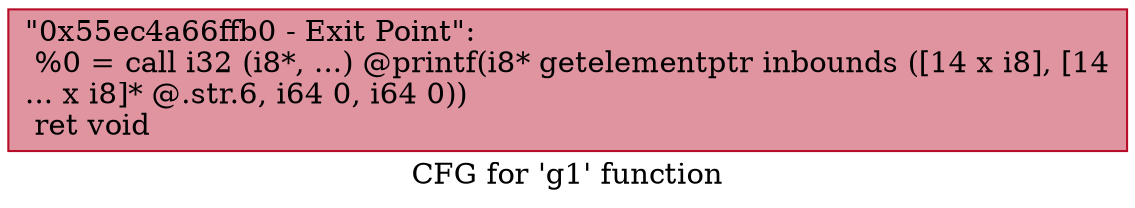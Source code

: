digraph "CFG for 'g1' function" {
	label="CFG for 'g1' function";

	Node0x55ec4a66ffb0 [shape=record,color="#b70d28ff", style=filled, fillcolor="#b70d2870",label="{\"0x55ec4a66ffb0 - Exit Point\":\l  %0 = call i32 (i8*, ...) @printf(i8* getelementptr inbounds ([14 x i8], [14\l... x i8]* @.str.6, i64 0, i64 0))\l  ret void\l}"];
}
